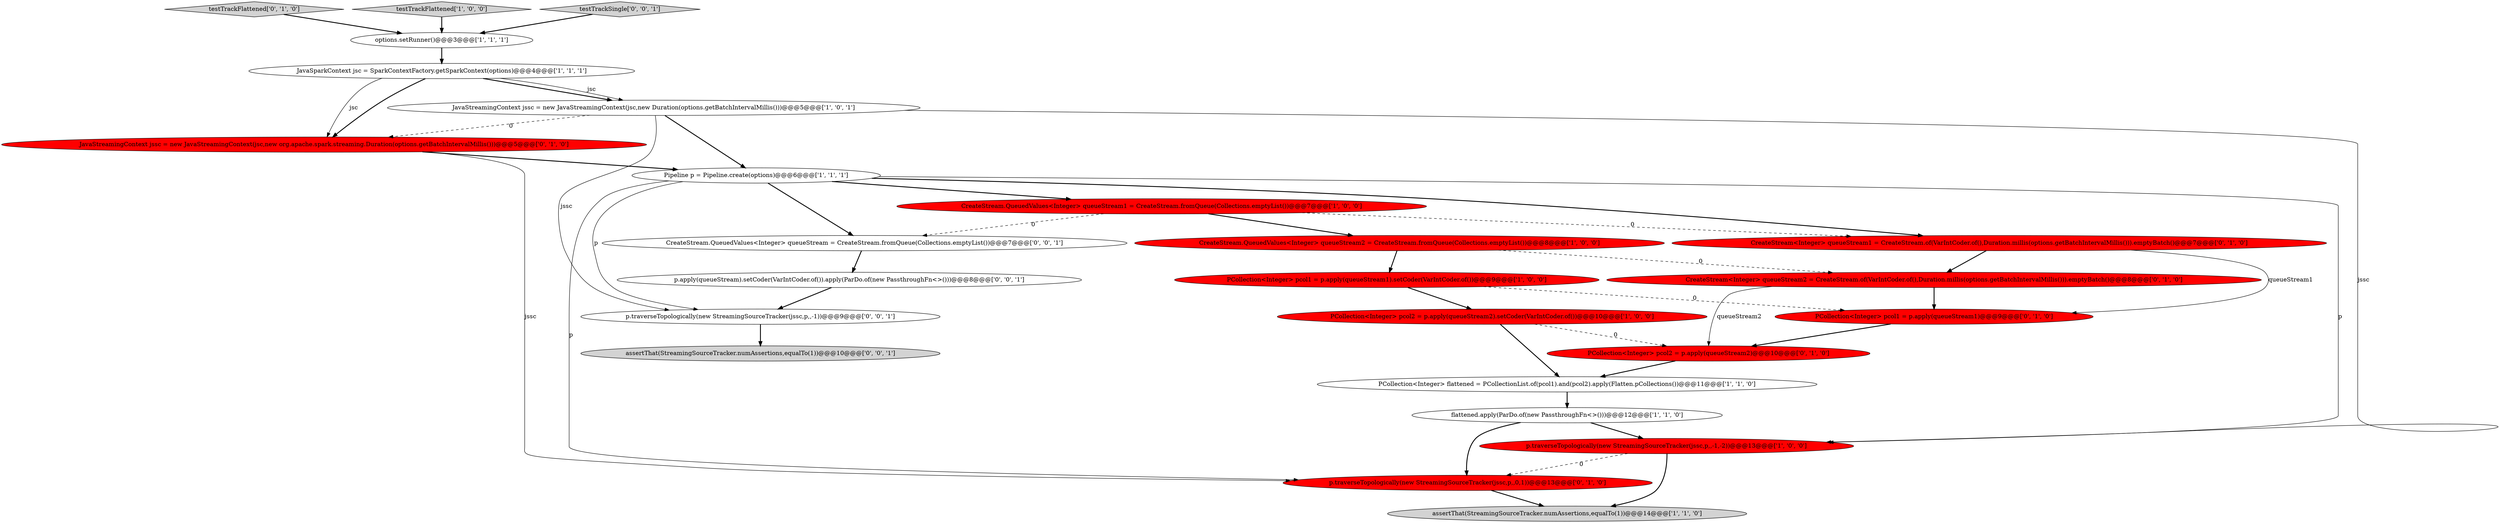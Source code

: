 digraph {
3 [style = filled, label = "flattened.apply(ParDo.of(new PassthroughFn<>()))@@@12@@@['1', '1', '0']", fillcolor = white, shape = ellipse image = "AAA0AAABBB1BBB"];
6 [style = filled, label = "Pipeline p = Pipeline.create(options)@@@6@@@['1', '1', '1']", fillcolor = white, shape = ellipse image = "AAA0AAABBB1BBB"];
17 [style = filled, label = "p.traverseTopologically(new StreamingSourceTracker(jssc,p,,0,1))@@@13@@@['0', '1', '0']", fillcolor = red, shape = ellipse image = "AAA1AAABBB2BBB"];
22 [style = filled, label = "p.apply(queueStream).setCoder(VarIntCoder.of()).apply(ParDo.of(new PassthroughFn<>()))@@@8@@@['0', '0', '1']", fillcolor = white, shape = ellipse image = "AAA0AAABBB3BBB"];
5 [style = filled, label = "options.setRunner()@@@3@@@['1', '1', '1']", fillcolor = white, shape = ellipse image = "AAA0AAABBB1BBB"];
23 [style = filled, label = "p.traverseTopologically(new StreamingSourceTracker(jssc,p,,-1))@@@9@@@['0', '0', '1']", fillcolor = white, shape = ellipse image = "AAA0AAABBB3BBB"];
0 [style = filled, label = "assertThat(StreamingSourceTracker.numAssertions,equalTo(1))@@@14@@@['1', '1', '0']", fillcolor = lightgray, shape = ellipse image = "AAA0AAABBB1BBB"];
2 [style = filled, label = "PCollection<Integer> pcol1 = p.apply(queueStream1).setCoder(VarIntCoder.of())@@@9@@@['1', '0', '0']", fillcolor = red, shape = ellipse image = "AAA1AAABBB1BBB"];
8 [style = filled, label = "CreateStream.QueuedValues<Integer> queueStream1 = CreateStream.fromQueue(Collections.emptyList())@@@7@@@['1', '0', '0']", fillcolor = red, shape = ellipse image = "AAA1AAABBB1BBB"];
18 [style = filled, label = "testTrackFlattened['0', '1', '0']", fillcolor = lightgray, shape = diamond image = "AAA0AAABBB2BBB"];
14 [style = filled, label = "CreateStream<Integer> queueStream1 = CreateStream.of(VarIntCoder.of(),Duration.millis(options.getBatchIntervalMillis())).emptyBatch()@@@7@@@['0', '1', '0']", fillcolor = red, shape = ellipse image = "AAA1AAABBB2BBB"];
10 [style = filled, label = "PCollection<Integer> pcol2 = p.apply(queueStream2).setCoder(VarIntCoder.of())@@@10@@@['1', '0', '0']", fillcolor = red, shape = ellipse image = "AAA1AAABBB1BBB"];
9 [style = filled, label = "CreateStream.QueuedValues<Integer> queueStream2 = CreateStream.fromQueue(Collections.emptyList())@@@8@@@['1', '0', '0']", fillcolor = red, shape = ellipse image = "AAA1AAABBB1BBB"];
1 [style = filled, label = "JavaSparkContext jsc = SparkContextFactory.getSparkContext(options)@@@4@@@['1', '1', '1']", fillcolor = white, shape = ellipse image = "AAA0AAABBB1BBB"];
19 [style = filled, label = "PCollection<Integer> pcol2 = p.apply(queueStream2)@@@10@@@['0', '1', '0']", fillcolor = red, shape = ellipse image = "AAA1AAABBB2BBB"];
16 [style = filled, label = "CreateStream<Integer> queueStream2 = CreateStream.of(VarIntCoder.of(),Duration.millis(options.getBatchIntervalMillis())).emptyBatch()@@@8@@@['0', '1', '0']", fillcolor = red, shape = ellipse image = "AAA1AAABBB2BBB"];
4 [style = filled, label = "testTrackFlattened['1', '0', '0']", fillcolor = lightgray, shape = diamond image = "AAA0AAABBB1BBB"];
15 [style = filled, label = "PCollection<Integer> pcol1 = p.apply(queueStream1)@@@9@@@['0', '1', '0']", fillcolor = red, shape = ellipse image = "AAA1AAABBB2BBB"];
13 [style = filled, label = "JavaStreamingContext jssc = new JavaStreamingContext(jsc,new org.apache.spark.streaming.Duration(options.getBatchIntervalMillis()))@@@5@@@['0', '1', '0']", fillcolor = red, shape = ellipse image = "AAA1AAABBB2BBB"];
21 [style = filled, label = "testTrackSingle['0', '0', '1']", fillcolor = lightgray, shape = diamond image = "AAA0AAABBB3BBB"];
7 [style = filled, label = "PCollection<Integer> flattened = PCollectionList.of(pcol1).and(pcol2).apply(Flatten.pCollections())@@@11@@@['1', '1', '0']", fillcolor = white, shape = ellipse image = "AAA0AAABBB1BBB"];
24 [style = filled, label = "assertThat(StreamingSourceTracker.numAssertions,equalTo(1))@@@10@@@['0', '0', '1']", fillcolor = lightgray, shape = ellipse image = "AAA0AAABBB3BBB"];
11 [style = filled, label = "JavaStreamingContext jssc = new JavaStreamingContext(jsc,new Duration(options.getBatchIntervalMillis()))@@@5@@@['1', '0', '1']", fillcolor = white, shape = ellipse image = "AAA0AAABBB1BBB"];
20 [style = filled, label = "CreateStream.QueuedValues<Integer> queueStream = CreateStream.fromQueue(Collections.emptyList())@@@7@@@['0', '0', '1']", fillcolor = white, shape = ellipse image = "AAA0AAABBB3BBB"];
12 [style = filled, label = "p.traverseTopologically(new StreamingSourceTracker(jssc,p,,-1,-2))@@@13@@@['1', '0', '0']", fillcolor = red, shape = ellipse image = "AAA1AAABBB1BBB"];
14->16 [style = bold, label=""];
16->15 [style = bold, label=""];
14->15 [style = solid, label="queueStream1"];
9->16 [style = dashed, label="0"];
1->13 [style = solid, label="jsc"];
9->2 [style = bold, label=""];
10->19 [style = dashed, label="0"];
6->23 [style = solid, label="p"];
11->6 [style = bold, label=""];
8->20 [style = dashed, label="0"];
11->12 [style = solid, label="jssc"];
12->17 [style = dashed, label="0"];
3->12 [style = bold, label=""];
8->14 [style = dashed, label="0"];
15->19 [style = bold, label=""];
2->10 [style = bold, label=""];
12->0 [style = bold, label=""];
10->7 [style = bold, label=""];
1->13 [style = bold, label=""];
22->23 [style = bold, label=""];
7->3 [style = bold, label=""];
1->11 [style = bold, label=""];
20->22 [style = bold, label=""];
2->15 [style = dashed, label="0"];
11->23 [style = solid, label="jssc"];
6->14 [style = bold, label=""];
6->20 [style = bold, label=""];
21->5 [style = bold, label=""];
5->1 [style = bold, label=""];
1->11 [style = solid, label="jsc"];
23->24 [style = bold, label=""];
11->13 [style = dashed, label="0"];
17->0 [style = bold, label=""];
6->12 [style = solid, label="p"];
18->5 [style = bold, label=""];
6->8 [style = bold, label=""];
8->9 [style = bold, label=""];
3->17 [style = bold, label=""];
13->17 [style = solid, label="jssc"];
13->6 [style = bold, label=""];
6->17 [style = solid, label="p"];
16->19 [style = solid, label="queueStream2"];
4->5 [style = bold, label=""];
19->7 [style = bold, label=""];
}
